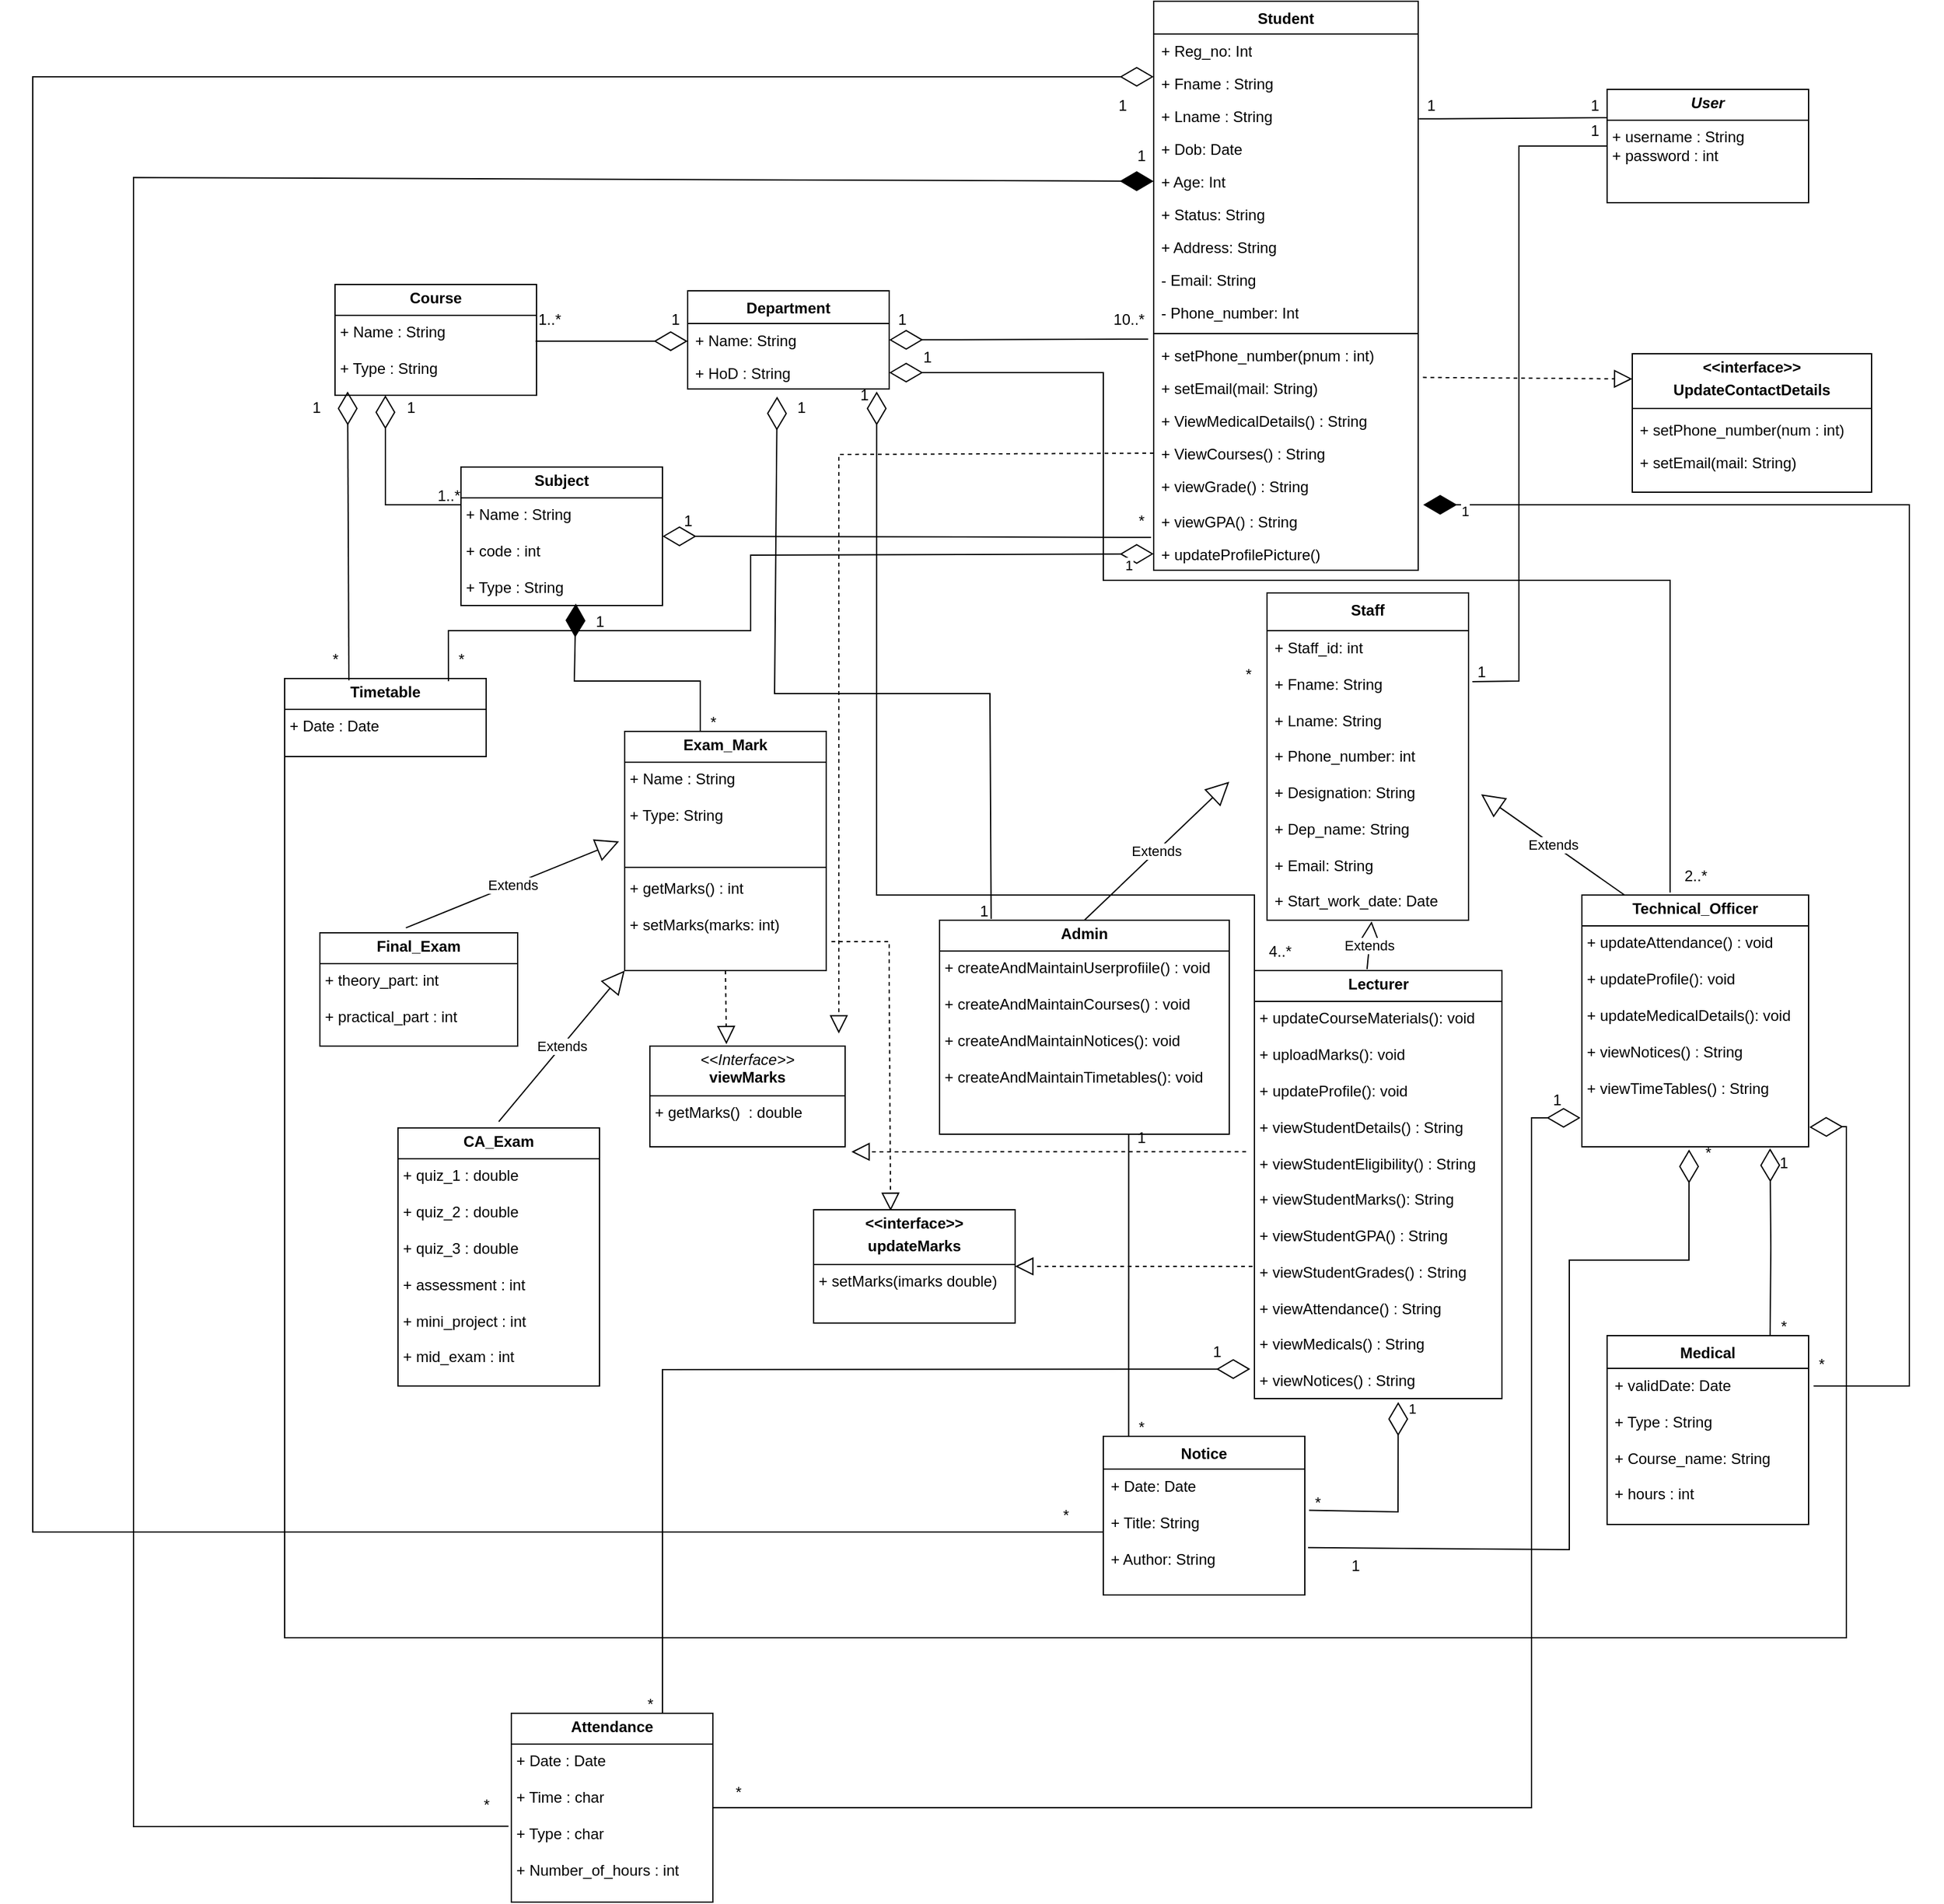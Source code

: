 <?xml version="1.0" encoding="UTF-8"?>
<mxfile version="24.2.1" type="device">
  <diagram id="C5RBs43oDa-KdzZeNtuy" name="Page-1">
    <mxGraphModel dx="1909" dy="978" grid="1" gridSize="10" guides="1" tooltips="1" connect="1" arrows="1" fold="1" page="1" pageScale="1" pageWidth="827" pageHeight="1169" math="0" shadow="0">
      <root>
        <mxCell id="WIyWlLk6GJQsqaUBKTNV-0" />
        <mxCell id="WIyWlLk6GJQsqaUBKTNV-1" parent="WIyWlLk6GJQsqaUBKTNV-0" />
        <mxCell id="DTKlAhYN291MME_FQSzZ-0" value="Student" style="swimlane;fontStyle=1;align=center;verticalAlign=top;childLayout=stackLayout;horizontal=1;startSize=26;horizontalStack=0;resizeParent=1;resizeParentMax=0;resizeLast=0;collapsible=1;marginBottom=0;whiteSpace=wrap;html=1;" vertex="1" parent="WIyWlLk6GJQsqaUBKTNV-1">
          <mxGeometry x="970" y="270" width="210" height="452" as="geometry" />
        </mxCell>
        <mxCell id="DTKlAhYN291MME_FQSzZ-1" value="+ Reg_no: Int" style="text;strokeColor=none;fillColor=none;align=left;verticalAlign=top;spacingLeft=4;spacingRight=4;overflow=hidden;rotatable=0;points=[[0,0.5],[1,0.5]];portConstraint=eastwest;whiteSpace=wrap;html=1;" vertex="1" parent="DTKlAhYN291MME_FQSzZ-0">
          <mxGeometry y="26" width="210" height="26" as="geometry" />
        </mxCell>
        <mxCell id="DTKlAhYN291MME_FQSzZ-2" value="+ Fname : String" style="text;strokeColor=none;fillColor=none;align=left;verticalAlign=top;spacingLeft=4;spacingRight=4;overflow=hidden;rotatable=0;points=[[0,0.5],[1,0.5]];portConstraint=eastwest;whiteSpace=wrap;html=1;" vertex="1" parent="DTKlAhYN291MME_FQSzZ-0">
          <mxGeometry y="52" width="210" height="26" as="geometry" />
        </mxCell>
        <mxCell id="DTKlAhYN291MME_FQSzZ-3" value="+ Lname : String" style="text;strokeColor=none;fillColor=none;align=left;verticalAlign=top;spacingLeft=4;spacingRight=4;overflow=hidden;rotatable=0;points=[[0,0.5],[1,0.5]];portConstraint=eastwest;whiteSpace=wrap;html=1;" vertex="1" parent="DTKlAhYN291MME_FQSzZ-0">
          <mxGeometry y="78" width="210" height="26" as="geometry" />
        </mxCell>
        <mxCell id="DTKlAhYN291MME_FQSzZ-4" value="+ Dob: Date" style="text;strokeColor=none;fillColor=none;align=left;verticalAlign=top;spacingLeft=4;spacingRight=4;overflow=hidden;rotatable=0;points=[[0,0.5],[1,0.5]];portConstraint=eastwest;whiteSpace=wrap;html=1;" vertex="1" parent="DTKlAhYN291MME_FQSzZ-0">
          <mxGeometry y="104" width="210" height="26" as="geometry" />
        </mxCell>
        <mxCell id="DTKlAhYN291MME_FQSzZ-5" value="+ Age: Int" style="text;strokeColor=none;fillColor=none;align=left;verticalAlign=top;spacingLeft=4;spacingRight=4;overflow=hidden;rotatable=0;points=[[0,0.5],[1,0.5]];portConstraint=eastwest;whiteSpace=wrap;html=1;" vertex="1" parent="DTKlAhYN291MME_FQSzZ-0">
          <mxGeometry y="130" width="210" height="26" as="geometry" />
        </mxCell>
        <mxCell id="DTKlAhYN291MME_FQSzZ-6" value="+ Status: String" style="text;strokeColor=none;fillColor=none;align=left;verticalAlign=top;spacingLeft=4;spacingRight=4;overflow=hidden;rotatable=0;points=[[0,0.5],[1,0.5]];portConstraint=eastwest;whiteSpace=wrap;html=1;" vertex="1" parent="DTKlAhYN291MME_FQSzZ-0">
          <mxGeometry y="156" width="210" height="26" as="geometry" />
        </mxCell>
        <mxCell id="DTKlAhYN291MME_FQSzZ-7" value="+ Address: String" style="text;strokeColor=none;fillColor=none;align=left;verticalAlign=top;spacingLeft=4;spacingRight=4;overflow=hidden;rotatable=0;points=[[0,0.5],[1,0.5]];portConstraint=eastwest;whiteSpace=wrap;html=1;" vertex="1" parent="DTKlAhYN291MME_FQSzZ-0">
          <mxGeometry y="182" width="210" height="26" as="geometry" />
        </mxCell>
        <mxCell id="DTKlAhYN291MME_FQSzZ-8" value="- Email: String" style="text;strokeColor=none;fillColor=none;align=left;verticalAlign=top;spacingLeft=4;spacingRight=4;overflow=hidden;rotatable=0;points=[[0,0.5],[1,0.5]];portConstraint=eastwest;whiteSpace=wrap;html=1;" vertex="1" parent="DTKlAhYN291MME_FQSzZ-0">
          <mxGeometry y="208" width="210" height="26" as="geometry" />
        </mxCell>
        <mxCell id="DTKlAhYN291MME_FQSzZ-9" value="- Phone_number: Int" style="text;strokeColor=none;fillColor=none;align=left;verticalAlign=top;spacingLeft=4;spacingRight=4;overflow=hidden;rotatable=0;points=[[0,0.5],[1,0.5]];portConstraint=eastwest;whiteSpace=wrap;html=1;" vertex="1" parent="DTKlAhYN291MME_FQSzZ-0">
          <mxGeometry y="234" width="210" height="26" as="geometry" />
        </mxCell>
        <mxCell id="DTKlAhYN291MME_FQSzZ-10" value="" style="line;strokeWidth=1;fillColor=none;align=left;verticalAlign=middle;spacingTop=-1;spacingLeft=3;spacingRight=3;rotatable=0;labelPosition=right;points=[];portConstraint=eastwest;strokeColor=inherit;" vertex="1" parent="DTKlAhYN291MME_FQSzZ-0">
          <mxGeometry y="260" width="210" height="8" as="geometry" />
        </mxCell>
        <mxCell id="DTKlAhYN291MME_FQSzZ-11" value="+ setPhone_number(pnum : int)" style="text;strokeColor=none;fillColor=none;align=left;verticalAlign=top;spacingLeft=4;spacingRight=4;overflow=hidden;rotatable=0;points=[[0,0.5],[1,0.5]];portConstraint=eastwest;whiteSpace=wrap;html=1;" vertex="1" parent="DTKlAhYN291MME_FQSzZ-0">
          <mxGeometry y="268" width="210" height="26" as="geometry" />
        </mxCell>
        <mxCell id="DTKlAhYN291MME_FQSzZ-12" value="+ setEmail(mail: String)" style="text;strokeColor=none;fillColor=none;align=left;verticalAlign=top;spacingLeft=4;spacingRight=4;overflow=hidden;rotatable=0;points=[[0,0.5],[1,0.5]];portConstraint=eastwest;whiteSpace=wrap;html=1;" vertex="1" parent="DTKlAhYN291MME_FQSzZ-0">
          <mxGeometry y="294" width="210" height="26" as="geometry" />
        </mxCell>
        <mxCell id="DTKlAhYN291MME_FQSzZ-13" value="+ ViewMedicalDetails() : String" style="text;strokeColor=none;fillColor=none;align=left;verticalAlign=top;spacingLeft=4;spacingRight=4;overflow=hidden;rotatable=0;points=[[0,0.5],[1,0.5]];portConstraint=eastwest;whiteSpace=wrap;html=1;" vertex="1" parent="DTKlAhYN291MME_FQSzZ-0">
          <mxGeometry y="320" width="210" height="26" as="geometry" />
        </mxCell>
        <mxCell id="DTKlAhYN291MME_FQSzZ-14" value="+ ViewCourses() : String" style="text;strokeColor=none;fillColor=none;align=left;verticalAlign=top;spacingLeft=4;spacingRight=4;overflow=hidden;rotatable=0;points=[[0,0.5],[1,0.5]];portConstraint=eastwest;whiteSpace=wrap;html=1;" vertex="1" parent="DTKlAhYN291MME_FQSzZ-0">
          <mxGeometry y="346" width="210" height="26" as="geometry" />
        </mxCell>
        <mxCell id="DTKlAhYN291MME_FQSzZ-15" value="+ viewGrade() : String" style="text;strokeColor=none;fillColor=none;align=left;verticalAlign=top;spacingLeft=4;spacingRight=4;overflow=hidden;rotatable=0;points=[[0,0.5],[1,0.5]];portConstraint=eastwest;whiteSpace=wrap;html=1;" vertex="1" parent="DTKlAhYN291MME_FQSzZ-0">
          <mxGeometry y="372" width="210" height="28" as="geometry" />
        </mxCell>
        <mxCell id="DTKlAhYN291MME_FQSzZ-16" value="+ viewGPA() : String" style="text;strokeColor=none;fillColor=none;align=left;verticalAlign=top;spacingLeft=4;spacingRight=4;overflow=hidden;rotatable=0;points=[[0,0.5],[1,0.5]];portConstraint=eastwest;whiteSpace=wrap;html=1;" vertex="1" parent="DTKlAhYN291MME_FQSzZ-0">
          <mxGeometry y="400" width="210" height="26" as="geometry" />
        </mxCell>
        <mxCell id="DTKlAhYN291MME_FQSzZ-17" value="+ updateProfilePicture()&amp;nbsp;" style="text;strokeColor=none;fillColor=none;align=left;verticalAlign=top;spacingLeft=4;spacingRight=4;overflow=hidden;rotatable=0;points=[[0,0.5],[1,0.5]];portConstraint=eastwest;whiteSpace=wrap;html=1;" vertex="1" parent="DTKlAhYN291MME_FQSzZ-0">
          <mxGeometry y="426" width="210" height="26" as="geometry" />
        </mxCell>
        <mxCell id="DTKlAhYN291MME_FQSzZ-18" value="" style="endArrow=block;dashed=1;endFill=0;endSize=12;html=1;rounded=0;exitX=1.018;exitY=0.185;exitDx=0;exitDy=0;exitPerimeter=0;" edge="1" parent="WIyWlLk6GJQsqaUBKTNV-1" source="DTKlAhYN291MME_FQSzZ-12">
          <mxGeometry width="160" relative="1" as="geometry">
            <mxPoint x="1380" y="570" as="sourcePoint" />
            <mxPoint x="1350" y="570" as="targetPoint" />
          </mxGeometry>
        </mxCell>
        <mxCell id="DTKlAhYN291MME_FQSzZ-19" value="&lt;p style=&quot;margin:0px;margin-top:4px;text-align:center;&quot;&gt;&lt;b&gt;&amp;lt;&amp;lt;interface&amp;gt;&amp;gt;&lt;/b&gt;&lt;/p&gt;&lt;p style=&quot;margin:0px;margin-top:4px;text-align:center;&quot;&gt;&lt;b&gt;UpdateContactDetails&lt;/b&gt;&lt;/p&gt;&lt;hr size=&quot;1&quot; style=&quot;border-style:solid;&quot;&gt;&lt;div style=&quot;height:2px;&quot;&gt;&lt;br&gt;&lt;/div&gt;" style="verticalAlign=top;align=left;overflow=fill;html=1;whiteSpace=wrap;" vertex="1" parent="WIyWlLk6GJQsqaUBKTNV-1">
          <mxGeometry x="1350" y="550" width="190" height="110" as="geometry" />
        </mxCell>
        <mxCell id="DTKlAhYN291MME_FQSzZ-20" value="+ setPhone_number(num : int)" style="text;strokeColor=none;fillColor=none;align=left;verticalAlign=top;spacingLeft=4;spacingRight=4;overflow=hidden;rotatable=0;points=[[0,0.5],[1,0.5]];portConstraint=eastwest;whiteSpace=wrap;html=1;" vertex="1" parent="WIyWlLk6GJQsqaUBKTNV-1">
          <mxGeometry x="1350" y="597" width="180" height="26" as="geometry" />
        </mxCell>
        <mxCell id="DTKlAhYN291MME_FQSzZ-21" value="+ setEmail(mail: String)" style="text;strokeColor=none;fillColor=none;align=left;verticalAlign=top;spacingLeft=4;spacingRight=4;overflow=hidden;rotatable=0;points=[[0,0.5],[1,0.5]];portConstraint=eastwest;whiteSpace=wrap;html=1;" vertex="1" parent="WIyWlLk6GJQsqaUBKTNV-1">
          <mxGeometry x="1350" y="623" width="180" height="26" as="geometry" />
        </mxCell>
        <mxCell id="DTKlAhYN291MME_FQSzZ-22" value="Staff" style="swimlane;fontStyle=1;align=center;verticalAlign=top;childLayout=stackLayout;horizontal=1;startSize=30;horizontalStack=0;resizeParent=1;resizeParentMax=0;resizeLast=0;collapsible=1;marginBottom=0;whiteSpace=wrap;html=1;" vertex="1" parent="WIyWlLk6GJQsqaUBKTNV-1">
          <mxGeometry x="1060" y="740" width="160" height="260" as="geometry" />
        </mxCell>
        <mxCell id="DTKlAhYN291MME_FQSzZ-23" value="+ Staff_id: int&lt;div&gt;&lt;br&gt;&lt;div&gt;+ Fname: String&lt;/div&gt;&lt;/div&gt;&lt;div&gt;&lt;br&gt;&lt;/div&gt;&lt;div&gt;+ Lname: String&lt;/div&gt;&lt;div&gt;&lt;br&gt;&lt;/div&gt;&lt;div&gt;+ Phone_number: int&lt;/div&gt;&lt;div&gt;&lt;br&gt;&lt;/div&gt;&lt;div&gt;+ Designation: String&lt;/div&gt;&lt;div&gt;&lt;br&gt;&lt;/div&gt;&lt;div&gt;+ Dep_name: String&lt;/div&gt;&lt;div&gt;&lt;br&gt;&lt;/div&gt;&lt;div&gt;+ Email: String&lt;/div&gt;&lt;div&gt;&lt;br&gt;&lt;/div&gt;&lt;div&gt;+ Start_work_date: Date&lt;/div&gt;" style="text;strokeColor=none;fillColor=none;align=left;verticalAlign=top;spacingLeft=4;spacingRight=4;overflow=hidden;rotatable=0;points=[[0,0.5],[1,0.5]];portConstraint=eastwest;whiteSpace=wrap;html=1;" vertex="1" parent="DTKlAhYN291MME_FQSzZ-22">
          <mxGeometry y="30" width="160" height="230" as="geometry" />
        </mxCell>
        <mxCell id="DTKlAhYN291MME_FQSzZ-24" value="&lt;p style=&quot;margin:0px;margin-top:4px;text-align:center;&quot;&gt;&lt;b&gt;Lecturer&lt;/b&gt;&lt;/p&gt;&lt;hr size=&quot;1&quot; style=&quot;border-style:solid;&quot;&gt;&lt;p style=&quot;margin:0px;margin-left:4px;&quot;&gt;&lt;span style=&quot;background-color: initial;&quot;&gt;+ updateCourseMaterials(): void&lt;/span&gt;&lt;br&gt;&lt;/p&gt;&lt;p style=&quot;margin:0px;margin-left:4px;&quot;&gt;&lt;br&gt;&lt;/p&gt;&lt;p style=&quot;margin:0px;margin-left:4px;&quot;&gt;+ uploadMarks(): void&lt;/p&gt;&lt;p style=&quot;margin:0px;margin-left:4px;&quot;&gt;&lt;br&gt;&lt;/p&gt;&lt;p style=&quot;margin:0px;margin-left:4px;&quot;&gt;+ updateProfile(): void&lt;/p&gt;&lt;p style=&quot;margin:0px;margin-left:4px;&quot;&gt;&lt;br&gt;&lt;/p&gt;&lt;p style=&quot;margin:0px;margin-left:4px;&quot;&gt;+ viewStudentDetails() : String&lt;/p&gt;&lt;p style=&quot;margin:0px;margin-left:4px;&quot;&gt;&lt;br&gt;&lt;/p&gt;&lt;p style=&quot;margin:0px;margin-left:4px;&quot;&gt;+ viewStudentEligibility() : String&lt;/p&gt;&lt;p style=&quot;margin:0px;margin-left:4px;&quot;&gt;&lt;br&gt;&lt;/p&gt;&lt;p style=&quot;margin:0px;margin-left:4px;&quot;&gt;+ viewStudentMarks(): String&lt;/p&gt;&lt;p style=&quot;margin:0px;margin-left:4px;&quot;&gt;&lt;br&gt;&lt;/p&gt;&lt;p style=&quot;margin:0px;margin-left:4px;&quot;&gt;+ viewStudentGPA() : String&lt;/p&gt;&lt;p style=&quot;margin:0px;margin-left:4px;&quot;&gt;&lt;br&gt;&lt;/p&gt;&lt;p style=&quot;margin:0px;margin-left:4px;&quot;&gt;+ viewStudentGrades() : String&lt;/p&gt;&lt;p style=&quot;margin:0px;margin-left:4px;&quot;&gt;&lt;br&gt;&lt;/p&gt;&lt;p style=&quot;margin:0px;margin-left:4px;&quot;&gt;+ viewAttendance() : String&lt;/p&gt;&lt;p style=&quot;margin:0px;margin-left:4px;&quot;&gt;&lt;br&gt;&lt;/p&gt;&lt;p style=&quot;margin:0px;margin-left:4px;&quot;&gt;+ viewMedicals() : String&lt;/p&gt;&lt;p style=&quot;margin:0px;margin-left:4px;&quot;&gt;&lt;br&gt;&lt;/p&gt;&lt;p style=&quot;margin:0px;margin-left:4px;&quot;&gt;+ viewNotices() : String&lt;/p&gt;" style="verticalAlign=top;align=left;overflow=fill;html=1;whiteSpace=wrap;" vertex="1" parent="WIyWlLk6GJQsqaUBKTNV-1">
          <mxGeometry x="1050" y="1040" width="196.5" height="340" as="geometry" />
        </mxCell>
        <mxCell id="DTKlAhYN291MME_FQSzZ-25" value="&lt;p style=&quot;margin:0px;margin-top:4px;text-align:center;&quot;&gt;&lt;b&gt;Technical_Officer&lt;/b&gt;&lt;/p&gt;&lt;hr size=&quot;1&quot; style=&quot;border-style:solid;&quot;&gt;&lt;p style=&quot;margin:0px;margin-left:4px;&quot;&gt;&lt;span style=&quot;background-color: initial;&quot;&gt;+ updateAttendance() : void&lt;/span&gt;&lt;/p&gt;&lt;p style=&quot;margin:0px;margin-left:4px;&quot;&gt;&lt;br&gt;&lt;/p&gt;&lt;p style=&quot;margin:0px;margin-left:4px;&quot;&gt;+ updateProfile(): void&lt;/p&gt;&lt;p style=&quot;margin:0px;margin-left:4px;&quot;&gt;&lt;br&gt;&lt;/p&gt;&lt;p style=&quot;margin:0px;margin-left:4px;&quot;&gt;+ updateMedicalDetails(): void&lt;/p&gt;&lt;p style=&quot;margin:0px;margin-left:4px;&quot;&gt;&lt;br&gt;&lt;/p&gt;&lt;p style=&quot;margin:0px;margin-left:4px;&quot;&gt;+ viewNotices() : String&lt;/p&gt;&lt;p style=&quot;margin:0px;margin-left:4px;&quot;&gt;&lt;br&gt;&lt;/p&gt;&lt;p style=&quot;margin:0px;margin-left:4px;&quot;&gt;+ viewTimeTables() : String&lt;/p&gt;" style="verticalAlign=top;align=left;overflow=fill;html=1;whiteSpace=wrap;" vertex="1" parent="WIyWlLk6GJQsqaUBKTNV-1">
          <mxGeometry x="1310" y="980" width="180" height="200" as="geometry" />
        </mxCell>
        <mxCell id="DTKlAhYN291MME_FQSzZ-26" value="Extends" style="endArrow=block;endSize=16;endFill=0;html=1;rounded=0;exitX=0.188;exitY=0;exitDx=0;exitDy=0;exitPerimeter=0;" edge="1" parent="WIyWlLk6GJQsqaUBKTNV-1" source="DTKlAhYN291MME_FQSzZ-25">
          <mxGeometry width="160" relative="1" as="geometry">
            <mxPoint x="1290" y="930" as="sourcePoint" />
            <mxPoint x="1230" y="900" as="targetPoint" />
          </mxGeometry>
        </mxCell>
        <mxCell id="DTKlAhYN291MME_FQSzZ-27" value="&lt;p style=&quot;margin:0px;margin-top:4px;text-align:center;&quot;&gt;&lt;b&gt;Admin&lt;/b&gt;&lt;/p&gt;&lt;hr size=&quot;1&quot; style=&quot;border-style:solid;&quot;&gt;&lt;p style=&quot;margin:0px;margin-left:4px;&quot;&gt;&lt;span style=&quot;background-color: initial;&quot;&gt;+ createAndMaintainUserprofiile() : void&lt;/span&gt;&lt;/p&gt;&lt;p style=&quot;margin:0px;margin-left:4px;&quot;&gt;&lt;br&gt;&lt;/p&gt;&lt;p style=&quot;margin:0px;margin-left:4px;&quot;&gt;+ createAndMaintainCourses() : void&lt;/p&gt;&lt;p style=&quot;margin:0px;margin-left:4px;&quot;&gt;&lt;br&gt;&lt;/p&gt;&lt;p style=&quot;margin:0px;margin-left:4px;&quot;&gt;+ createAndMaintainNotices(): void&lt;/p&gt;&lt;p style=&quot;margin:0px;margin-left:4px;&quot;&gt;&lt;br&gt;&lt;/p&gt;&lt;p style=&quot;margin:0px;margin-left:4px;&quot;&gt;+ createAndMaintainTimetables(): void&lt;/p&gt;" style="verticalAlign=top;align=left;overflow=fill;html=1;whiteSpace=wrap;" vertex="1" parent="WIyWlLk6GJQsqaUBKTNV-1">
          <mxGeometry x="800" y="1000" width="230" height="170" as="geometry" />
        </mxCell>
        <mxCell id="DTKlAhYN291MME_FQSzZ-28" value="Extends" style="endArrow=block;endSize=16;endFill=0;html=1;rounded=0;exitX=0.5;exitY=0;exitDx=0;exitDy=0;" edge="1" parent="WIyWlLk6GJQsqaUBKTNV-1" source="DTKlAhYN291MME_FQSzZ-27">
          <mxGeometry width="160" relative="1" as="geometry">
            <mxPoint x="1220" y="920" as="sourcePoint" />
            <mxPoint x="1030" y="890" as="targetPoint" />
          </mxGeometry>
        </mxCell>
        <mxCell id="DTKlAhYN291MME_FQSzZ-29" value="Department" style="swimlane;fontStyle=1;align=center;verticalAlign=top;childLayout=stackLayout;horizontal=1;startSize=26;horizontalStack=0;resizeParent=1;resizeParentMax=0;resizeLast=0;collapsible=1;marginBottom=0;whiteSpace=wrap;html=1;" vertex="1" parent="WIyWlLk6GJQsqaUBKTNV-1">
          <mxGeometry x="600" y="500" width="160" height="78" as="geometry" />
        </mxCell>
        <mxCell id="DTKlAhYN291MME_FQSzZ-30" value="+ Name: String" style="text;strokeColor=none;fillColor=none;align=left;verticalAlign=top;spacingLeft=4;spacingRight=4;overflow=hidden;rotatable=0;points=[[0,0.5],[1,0.5]];portConstraint=eastwest;whiteSpace=wrap;html=1;" vertex="1" parent="DTKlAhYN291MME_FQSzZ-29">
          <mxGeometry y="26" width="160" height="26" as="geometry" />
        </mxCell>
        <mxCell id="DTKlAhYN291MME_FQSzZ-31" value="+ HoD : String" style="text;strokeColor=none;fillColor=none;align=left;verticalAlign=top;spacingLeft=4;spacingRight=4;overflow=hidden;rotatable=0;points=[[0,0.5],[1,0.5]];portConstraint=eastwest;whiteSpace=wrap;html=1;" vertex="1" parent="DTKlAhYN291MME_FQSzZ-29">
          <mxGeometry y="52" width="160" height="26" as="geometry" />
        </mxCell>
        <mxCell id="DTKlAhYN291MME_FQSzZ-32" value="" style="endArrow=diamondThin;endFill=0;endSize=24;html=1;rounded=0;exitX=0.178;exitY=-0.006;exitDx=0;exitDy=0;exitPerimeter=0;entryX=-0.133;entryY=0.2;entryDx=0;entryDy=0;entryPerimeter=0;" edge="1" parent="WIyWlLk6GJQsqaUBKTNV-1" source="DTKlAhYN291MME_FQSzZ-27" target="DTKlAhYN291MME_FQSzZ-37">
          <mxGeometry width="160" relative="1" as="geometry">
            <mxPoint x="860" y="820" as="sourcePoint" />
            <mxPoint x="670" y="590" as="targetPoint" />
            <Array as="points">
              <mxPoint x="840" y="820" />
              <mxPoint x="669" y="820" />
            </Array>
          </mxGeometry>
        </mxCell>
        <mxCell id="DTKlAhYN291MME_FQSzZ-33" value="&lt;p style=&quot;margin:0px;margin-top:4px;text-align:center;&quot;&gt;&lt;b&gt;Exam_Mark&lt;/b&gt;&lt;/p&gt;&lt;hr size=&quot;1&quot; style=&quot;border-style:solid;&quot;&gt;&lt;p style=&quot;margin:0px;margin-left:4px;&quot;&gt;+ Name : String&lt;/p&gt;&lt;p style=&quot;margin:0px;margin-left:4px;&quot;&gt;&lt;br&gt;&lt;/p&gt;&lt;p style=&quot;margin:0px;margin-left:4px;&quot;&gt;+ Type: String&lt;/p&gt;&lt;p style=&quot;margin:0px;margin-left:4px;&quot;&gt;&lt;br&gt;&lt;/p&gt;&lt;p style=&quot;margin:0px;margin-left:4px;&quot;&gt;&lt;br&gt;&lt;/p&gt;&lt;p style=&quot;margin:0px;margin-left:4px;&quot;&gt;&lt;br&gt;&lt;/p&gt;&lt;p style=&quot;margin:0px;margin-left:4px;&quot;&gt;+ getMarks() : int&lt;/p&gt;&lt;p style=&quot;margin:0px;margin-left:4px;&quot;&gt;&lt;br&gt;&lt;/p&gt;&lt;p style=&quot;margin:0px;margin-left:4px;&quot;&gt;+ setMarks(marks: int)&lt;/p&gt;" style="verticalAlign=top;align=left;overflow=fill;html=1;whiteSpace=wrap;" vertex="1" parent="WIyWlLk6GJQsqaUBKTNV-1">
          <mxGeometry x="550" y="850" width="160" height="190" as="geometry" />
        </mxCell>
        <mxCell id="DTKlAhYN291MME_FQSzZ-34" value="" style="text;strokeColor=none;fillColor=none;align=left;verticalAlign=middle;spacingTop=-1;spacingLeft=4;spacingRight=4;rotatable=0;labelPosition=right;points=[];portConstraint=eastwest;" vertex="1" parent="WIyWlLk6GJQsqaUBKTNV-1">
          <mxGeometry x="1020" y="940" width="20" height="14" as="geometry" />
        </mxCell>
        <mxCell id="DTKlAhYN291MME_FQSzZ-35" value="" style="line;strokeWidth=1;fillColor=none;align=left;verticalAlign=middle;spacingTop=-1;spacingLeft=3;spacingRight=3;rotatable=0;labelPosition=right;points=[];portConstraint=eastwest;strokeColor=inherit;" vertex="1" parent="WIyWlLk6GJQsqaUBKTNV-1">
          <mxGeometry x="550" y="954" width="160" height="8" as="geometry" />
        </mxCell>
        <mxCell id="DTKlAhYN291MME_FQSzZ-36" value="10..*" style="text;html=1;align=center;verticalAlign=middle;resizable=0;points=[];autosize=1;strokeColor=none;fillColor=none;" vertex="1" parent="WIyWlLk6GJQsqaUBKTNV-1">
          <mxGeometry x="925" y="508" width="50" height="30" as="geometry" />
        </mxCell>
        <mxCell id="DTKlAhYN291MME_FQSzZ-37" value="1" style="text;html=1;align=center;verticalAlign=middle;resizable=0;points=[];autosize=1;strokeColor=none;fillColor=none;" vertex="1" parent="WIyWlLk6GJQsqaUBKTNV-1">
          <mxGeometry x="675" y="578" width="30" height="30" as="geometry" />
        </mxCell>
        <mxCell id="DTKlAhYN291MME_FQSzZ-38" value="*" style="text;html=1;align=center;verticalAlign=middle;resizable=0;points=[];autosize=1;strokeColor=none;fillColor=none;" vertex="1" parent="WIyWlLk6GJQsqaUBKTNV-1">
          <mxGeometry x="1030" y="790" width="30" height="30" as="geometry" />
        </mxCell>
        <mxCell id="DTKlAhYN291MME_FQSzZ-39" value="" style="endArrow=block;dashed=1;endFill=0;endSize=12;html=1;rounded=0;exitX=1.026;exitY=0.879;exitDx=0;exitDy=0;exitPerimeter=0;entryX=0.382;entryY=0.01;entryDx=0;entryDy=0;entryPerimeter=0;" edge="1" parent="WIyWlLk6GJQsqaUBKTNV-1" source="DTKlAhYN291MME_FQSzZ-33" target="DTKlAhYN291MME_FQSzZ-40">
          <mxGeometry width="160" relative="1" as="geometry">
            <mxPoint x="880" y="1090" as="sourcePoint" />
            <mxPoint x="760" y="1220" as="targetPoint" />
            <Array as="points">
              <mxPoint x="760" y="1017" />
              <mxPoint x="760" y="1050" />
            </Array>
          </mxGeometry>
        </mxCell>
        <mxCell id="DTKlAhYN291MME_FQSzZ-40" value="&lt;p style=&quot;margin:0px;margin-top:4px;text-align:center;&quot;&gt;&lt;b&gt;&amp;lt;&amp;lt;interface&amp;gt;&amp;gt;&lt;/b&gt;&lt;/p&gt;&lt;p style=&quot;margin:0px;margin-top:4px;text-align:center;&quot;&gt;&lt;b&gt;updateMarks&lt;/b&gt;&lt;/p&gt;&lt;hr size=&quot;1&quot; style=&quot;border-style:solid;&quot;&gt;&lt;p style=&quot;margin:0px;margin-left:4px;&quot;&gt;&lt;span style=&quot;background-color: initial;&quot;&gt;+ setMarks(imarks double)&lt;/span&gt;&lt;/p&gt;" style="verticalAlign=top;align=left;overflow=fill;html=1;whiteSpace=wrap;" vertex="1" parent="WIyWlLk6GJQsqaUBKTNV-1">
          <mxGeometry x="700" y="1230" width="160" height="90" as="geometry" />
        </mxCell>
        <mxCell id="DTKlAhYN291MME_FQSzZ-41" value="Extends" style="endArrow=block;endSize=16;endFill=0;html=1;rounded=0;entryX=0.519;entryY=1.004;entryDx=0;entryDy=0;entryPerimeter=0;exitX=0.455;exitY=-0.003;exitDx=0;exitDy=0;exitPerimeter=0;" edge="1" parent="WIyWlLk6GJQsqaUBKTNV-1" source="DTKlAhYN291MME_FQSzZ-24" target="DTKlAhYN291MME_FQSzZ-23">
          <mxGeometry width="160" relative="1" as="geometry">
            <mxPoint x="1030" y="1140" as="sourcePoint" />
            <mxPoint x="1190" y="1140" as="targetPoint" />
          </mxGeometry>
        </mxCell>
        <mxCell id="DTKlAhYN291MME_FQSzZ-42" value="Medical" style="swimlane;fontStyle=1;align=center;verticalAlign=top;childLayout=stackLayout;horizontal=1;startSize=26;horizontalStack=0;resizeParent=1;resizeParentMax=0;resizeLast=0;collapsible=1;marginBottom=0;whiteSpace=wrap;html=1;" vertex="1" parent="WIyWlLk6GJQsqaUBKTNV-1">
          <mxGeometry x="1330" y="1330" width="160" height="150" as="geometry" />
        </mxCell>
        <mxCell id="DTKlAhYN291MME_FQSzZ-43" value="+ validDate: Date&lt;div&gt;&lt;br&gt;&lt;/div&gt;&lt;div&gt;+ Type : String&lt;/div&gt;&lt;div&gt;&lt;br&gt;&lt;/div&gt;&lt;div&gt;+ Course_name: String&lt;/div&gt;&lt;div&gt;&lt;br&gt;&lt;/div&gt;&lt;div&gt;+ hours : int&lt;/div&gt;" style="text;strokeColor=none;fillColor=none;align=left;verticalAlign=top;spacingLeft=4;spacingRight=4;overflow=hidden;rotatable=0;points=[[0,0.5],[1,0.5]];portConstraint=eastwest;whiteSpace=wrap;html=1;" vertex="1" parent="DTKlAhYN291MME_FQSzZ-42">
          <mxGeometry y="26" width="160" height="124" as="geometry" />
        </mxCell>
        <mxCell id="DTKlAhYN291MME_FQSzZ-44" value="" style="endArrow=diamondThin;endFill=1;endSize=24;html=1;rounded=0;entryX=1.019;entryY=0;entryDx=0;entryDy=0;entryPerimeter=0;exitX=1.025;exitY=0.113;exitDx=0;exitDy=0;exitPerimeter=0;" edge="1" parent="WIyWlLk6GJQsqaUBKTNV-1" source="DTKlAhYN291MME_FQSzZ-43" target="DTKlAhYN291MME_FQSzZ-16">
          <mxGeometry width="160" relative="1" as="geometry">
            <mxPoint x="1550" y="1370" as="sourcePoint" />
            <mxPoint x="1190" y="660" as="targetPoint" />
            <Array as="points">
              <mxPoint x="1570" y="1370" />
              <mxPoint x="1570" y="670" />
            </Array>
          </mxGeometry>
        </mxCell>
        <mxCell id="DTKlAhYN291MME_FQSzZ-45" value="1" style="edgeLabel;html=1;align=center;verticalAlign=middle;resizable=0;points=[];" vertex="1" connectable="0" parent="DTKlAhYN291MME_FQSzZ-44">
          <mxGeometry x="0.943" y="5" relative="1" as="geometry">
            <mxPoint as="offset" />
          </mxGeometry>
        </mxCell>
        <mxCell id="DTKlAhYN291MME_FQSzZ-46" value="*" style="text;html=1;align=center;verticalAlign=middle;resizable=0;points=[];autosize=1;strokeColor=none;fillColor=none;" vertex="1" parent="WIyWlLk6GJQsqaUBKTNV-1">
          <mxGeometry x="1485" y="1338" width="30" height="30" as="geometry" />
        </mxCell>
        <mxCell id="DTKlAhYN291MME_FQSzZ-47" value="Notice" style="swimlane;fontStyle=1;align=center;verticalAlign=top;childLayout=stackLayout;horizontal=1;startSize=26;horizontalStack=0;resizeParent=1;resizeParentMax=0;resizeLast=0;collapsible=1;marginBottom=0;whiteSpace=wrap;html=1;" vertex="1" parent="WIyWlLk6GJQsqaUBKTNV-1">
          <mxGeometry x="930" y="1410" width="160" height="126" as="geometry" />
        </mxCell>
        <mxCell id="DTKlAhYN291MME_FQSzZ-48" value="+ Date: Date&lt;div&gt;&lt;br&gt;&lt;/div&gt;&lt;div&gt;+ Title: String&lt;/div&gt;&lt;div&gt;&lt;br&gt;&lt;/div&gt;&lt;div&gt;+ Author: String&lt;/div&gt;" style="text;strokeColor=none;fillColor=none;align=left;verticalAlign=top;spacingLeft=4;spacingRight=4;overflow=hidden;rotatable=0;points=[[0,0.5],[1,0.5]];portConstraint=eastwest;whiteSpace=wrap;html=1;" vertex="1" parent="DTKlAhYN291MME_FQSzZ-47">
          <mxGeometry y="26" width="160" height="100" as="geometry" />
        </mxCell>
        <mxCell id="DTKlAhYN291MME_FQSzZ-49" value="" style="endArrow=none;html=1;rounded=0;entryX=0.653;entryY=1.002;entryDx=0;entryDy=0;entryPerimeter=0;exitX=0.126;exitY=0;exitDx=0;exitDy=0;exitPerimeter=0;" edge="1" parent="WIyWlLk6GJQsqaUBKTNV-1" source="DTKlAhYN291MME_FQSzZ-47" target="DTKlAhYN291MME_FQSzZ-27">
          <mxGeometry width="50" height="50" relative="1" as="geometry">
            <mxPoint x="950" y="1400" as="sourcePoint" />
            <mxPoint x="949" y="1180" as="targetPoint" />
          </mxGeometry>
        </mxCell>
        <mxCell id="DTKlAhYN291MME_FQSzZ-50" value="" style="endArrow=block;dashed=1;endFill=0;endSize=12;html=1;rounded=0;entryX=1;entryY=0.5;entryDx=0;entryDy=0;exitX=-0.008;exitY=0.691;exitDx=0;exitDy=0;exitPerimeter=0;" edge="1" parent="WIyWlLk6GJQsqaUBKTNV-1" source="DTKlAhYN291MME_FQSzZ-24" target="DTKlAhYN291MME_FQSzZ-40">
          <mxGeometry width="160" relative="1" as="geometry">
            <mxPoint x="1050" y="1280" as="sourcePoint" />
            <mxPoint x="920" y="1160" as="targetPoint" />
          </mxGeometry>
        </mxCell>
        <mxCell id="DTKlAhYN291MME_FQSzZ-51" value="&lt;p style=&quot;margin:0px;margin-top:4px;text-align:center;&quot;&gt;&lt;b&gt;Final_Exam&lt;/b&gt;&lt;/p&gt;&lt;hr size=&quot;1&quot; style=&quot;border-style:solid;&quot;&gt;&lt;p style=&quot;margin:0px;margin-left:4px;&quot;&gt;+ theory_part: int&lt;/p&gt;&lt;p style=&quot;margin:0px;margin-left:4px;&quot;&gt;&lt;br&gt;&lt;/p&gt;&lt;p style=&quot;margin:0px;margin-left:4px;&quot;&gt;+ practical_part : int&lt;/p&gt;&lt;p style=&quot;margin:0px;margin-left:4px;&quot;&gt;&lt;br&gt;&lt;/p&gt;&lt;p style=&quot;margin:0px;margin-left:4px;&quot;&gt;&lt;br&gt;&lt;/p&gt;&lt;hr size=&quot;1&quot; style=&quot;border-style:solid;&quot;&gt;&lt;p style=&quot;margin:0px;margin-left:4px;&quot;&gt;&lt;br&gt;&lt;/p&gt;" style="verticalAlign=top;align=left;overflow=fill;html=1;whiteSpace=wrap;" vertex="1" parent="WIyWlLk6GJQsqaUBKTNV-1">
          <mxGeometry x="308" y="1010" width="157" height="90" as="geometry" />
        </mxCell>
        <mxCell id="DTKlAhYN291MME_FQSzZ-52" value="&lt;p style=&quot;margin:0px;margin-top:4px;text-align:center;&quot;&gt;&lt;b&gt;CA_Exam&lt;/b&gt;&lt;/p&gt;&lt;hr size=&quot;1&quot; style=&quot;border-style:solid;&quot;&gt;&lt;p style=&quot;margin:0px;margin-left:4px;&quot;&gt;+ quiz_1 : double&lt;/p&gt;&lt;p style=&quot;margin:0px;margin-left:4px;&quot;&gt;&lt;br&gt;&lt;/p&gt;&lt;p style=&quot;margin:0px;margin-left:4px;&quot;&gt;+ quiz_2 : double&lt;/p&gt;&lt;p style=&quot;margin:0px;margin-left:4px;&quot;&gt;&lt;br&gt;&lt;/p&gt;&lt;p style=&quot;margin:0px;margin-left:4px;&quot;&gt;+ quiz_3 : double&lt;/p&gt;&lt;p style=&quot;margin:0px;margin-left:4px;&quot;&gt;&lt;br&gt;&lt;/p&gt;&lt;p style=&quot;margin:0px;margin-left:4px;&quot;&gt;+ assessment : int&lt;/p&gt;&lt;p style=&quot;margin:0px;margin-left:4px;&quot;&gt;&lt;br&gt;&lt;/p&gt;&lt;p style=&quot;margin:0px;margin-left:4px;&quot;&gt;+ mini_project : int&lt;/p&gt;&lt;p style=&quot;margin:0px;margin-left:4px;&quot;&gt;&lt;br&gt;&lt;/p&gt;&lt;p style=&quot;margin:0px;margin-left:4px;&quot;&gt;+ mid_exam : int&lt;/p&gt;&lt;p style=&quot;margin:0px;margin-left:4px;&quot;&gt;&lt;br&gt;&lt;/p&gt;&lt;p style=&quot;margin:0px;margin-left:4px;&quot;&gt;&lt;br&gt;&lt;/p&gt;" style="verticalAlign=top;align=left;overflow=fill;html=1;whiteSpace=wrap;" vertex="1" parent="WIyWlLk6GJQsqaUBKTNV-1">
          <mxGeometry x="370" y="1165" width="160" height="205" as="geometry" />
        </mxCell>
        <mxCell id="DTKlAhYN291MME_FQSzZ-53" value="Extends" style="endArrow=block;endSize=16;endFill=0;html=1;rounded=0;exitX=0.435;exitY=-0.044;exitDx=0;exitDy=0;exitPerimeter=0;entryX=-0.028;entryY=0.46;entryDx=0;entryDy=0;entryPerimeter=0;" edge="1" parent="WIyWlLk6GJQsqaUBKTNV-1" source="DTKlAhYN291MME_FQSzZ-51" target="DTKlAhYN291MME_FQSzZ-33">
          <mxGeometry width="160" relative="1" as="geometry">
            <mxPoint x="730" y="1120" as="sourcePoint" />
            <mxPoint x="890" y="1120" as="targetPoint" />
          </mxGeometry>
        </mxCell>
        <mxCell id="DTKlAhYN291MME_FQSzZ-54" value="Extends" style="endArrow=block;endSize=16;endFill=0;html=1;rounded=0;entryX=0;entryY=1;entryDx=0;entryDy=0;" edge="1" parent="WIyWlLk6GJQsqaUBKTNV-1" target="DTKlAhYN291MME_FQSzZ-33">
          <mxGeometry width="160" relative="1" as="geometry">
            <mxPoint x="450" y="1160" as="sourcePoint" />
            <mxPoint x="890" y="1120" as="targetPoint" />
          </mxGeometry>
        </mxCell>
        <mxCell id="DTKlAhYN291MME_FQSzZ-55" value="&lt;p style=&quot;margin:0px;margin-top:4px;text-align:center;&quot;&gt;&lt;b&gt;Subject&lt;/b&gt;&lt;/p&gt;&lt;hr size=&quot;1&quot; style=&quot;border-style:solid;&quot;&gt;&lt;p style=&quot;margin:0px;margin-left:4px;&quot;&gt;+ Name : String&lt;/p&gt;&lt;p style=&quot;margin:0px;margin-left:4px;&quot;&gt;&lt;br&gt;&lt;/p&gt;&lt;p style=&quot;margin:0px;margin-left:4px;&quot;&gt;+ code : int&lt;/p&gt;&lt;p style=&quot;margin:0px;margin-left:4px;&quot;&gt;&lt;br&gt;&lt;/p&gt;&lt;p style=&quot;margin:0px;margin-left:4px;&quot;&gt;+ Type : String&lt;/p&gt;&lt;p style=&quot;margin:0px;margin-left:4px;&quot;&gt;&lt;br&gt;&lt;/p&gt;&lt;p style=&quot;margin:0px;margin-left:4px;&quot;&gt;+&lt;/p&gt;" style="verticalAlign=top;align=left;overflow=fill;html=1;whiteSpace=wrap;" vertex="1" parent="WIyWlLk6GJQsqaUBKTNV-1">
          <mxGeometry x="420" y="640" width="160" height="110" as="geometry" />
        </mxCell>
        <mxCell id="DTKlAhYN291MME_FQSzZ-56" value="" style="endArrow=diamondThin;endFill=0;endSize=24;html=1;rounded=0;entryX=1;entryY=0.5;entryDx=0;entryDy=0;exitX=-0.01;exitY=-0.005;exitDx=0;exitDy=0;exitPerimeter=0;" edge="1" parent="WIyWlLk6GJQsqaUBKTNV-1" source="DTKlAhYN291MME_FQSzZ-17" target="DTKlAhYN291MME_FQSzZ-55">
          <mxGeometry width="160" relative="1" as="geometry">
            <mxPoint x="890" y="870" as="sourcePoint" />
            <mxPoint x="1050" y="870" as="targetPoint" />
          </mxGeometry>
        </mxCell>
        <mxCell id="DTKlAhYN291MME_FQSzZ-57" value="&lt;p style=&quot;margin:0px;margin-top:4px;text-align:center;&quot;&gt;&lt;b&gt;Course&lt;/b&gt;&lt;/p&gt;&lt;hr size=&quot;1&quot; style=&quot;border-style:solid;&quot;&gt;&lt;p style=&quot;margin:0px;margin-left:4px;&quot;&gt;+ Name : String&lt;/p&gt;&lt;p style=&quot;margin:0px;margin-left:4px;&quot;&gt;&lt;br&gt;&lt;/p&gt;&lt;p style=&quot;margin:0px;margin-left:4px;&quot;&gt;+ Type : String&lt;/p&gt;" style="verticalAlign=top;align=left;overflow=fill;html=1;whiteSpace=wrap;" vertex="1" parent="WIyWlLk6GJQsqaUBKTNV-1">
          <mxGeometry x="320" y="495" width="160" height="88" as="geometry" />
        </mxCell>
        <mxCell id="DTKlAhYN291MME_FQSzZ-58" value="" style="endArrow=diamondThin;endFill=0;endSize=24;html=1;rounded=0;entryX=0.25;entryY=1;entryDx=0;entryDy=0;" edge="1" parent="WIyWlLk6GJQsqaUBKTNV-1" target="DTKlAhYN291MME_FQSzZ-57">
          <mxGeometry width="160" relative="1" as="geometry">
            <mxPoint x="420" y="670" as="sourcePoint" />
            <mxPoint x="380" y="590" as="targetPoint" />
            <Array as="points">
              <mxPoint x="360" y="670" />
            </Array>
          </mxGeometry>
        </mxCell>
        <mxCell id="DTKlAhYN291MME_FQSzZ-59" value="" style="endArrow=diamondThin;endFill=1;endSize=24;html=1;rounded=0;entryX=0.57;entryY=0.986;entryDx=0;entryDy=0;entryPerimeter=0;" edge="1" parent="WIyWlLk6GJQsqaUBKTNV-1" target="DTKlAhYN291MME_FQSzZ-55">
          <mxGeometry width="160" relative="1" as="geometry">
            <mxPoint x="610" y="850" as="sourcePoint" />
            <mxPoint x="510" y="760" as="targetPoint" />
            <Array as="points">
              <mxPoint x="610" y="810" />
              <mxPoint x="510" y="810" />
            </Array>
          </mxGeometry>
        </mxCell>
        <mxCell id="DTKlAhYN291MME_FQSzZ-60" value="&lt;p style=&quot;margin:0px;margin-top:4px;text-align:center;&quot;&gt;&lt;b&gt;Timetable&lt;/b&gt;&lt;/p&gt;&lt;hr size=&quot;1&quot; style=&quot;border-style:solid;&quot;&gt;&lt;p style=&quot;margin:0px;margin-left:4px;&quot;&gt;+ Date : Date&lt;/p&gt;&lt;p style=&quot;margin:0px;margin-left:4px;&quot;&gt;&lt;br&gt;&lt;/p&gt;" style="verticalAlign=top;align=left;overflow=fill;html=1;whiteSpace=wrap;" vertex="1" parent="WIyWlLk6GJQsqaUBKTNV-1">
          <mxGeometry x="280" y="808" width="160" height="62" as="geometry" />
        </mxCell>
        <mxCell id="DTKlAhYN291MME_FQSzZ-61" value="" style="endArrow=diamondThin;endFill=0;endSize=24;html=1;rounded=0;exitX=0.867;exitY=1.048;exitDx=0;exitDy=0;exitPerimeter=0;" edge="1" parent="WIyWlLk6GJQsqaUBKTNV-1" source="DTKlAhYN291MME_FQSzZ-82">
          <mxGeometry width="160" relative="1" as="geometry">
            <mxPoint x="330" y="800" as="sourcePoint" />
            <mxPoint x="330" y="580" as="targetPoint" />
          </mxGeometry>
        </mxCell>
        <mxCell id="DTKlAhYN291MME_FQSzZ-62" value="&lt;p style=&quot;margin:0px;margin-top:4px;text-align:center;&quot;&gt;&lt;b&gt;&lt;i&gt;User&lt;/i&gt;&lt;/b&gt;&lt;/p&gt;&lt;hr size=&quot;1&quot; style=&quot;border-style:solid;&quot;&gt;&lt;p style=&quot;margin:0px;margin-left:4px;&quot;&gt;+ username : String&lt;/p&gt;&lt;p style=&quot;margin:0px;margin-left:4px;&quot;&gt;+ password : int&lt;/p&gt;&lt;p style=&quot;margin:0px;margin-left:4px;&quot;&gt;&lt;br&gt;&lt;/p&gt;" style="verticalAlign=top;align=left;overflow=fill;html=1;whiteSpace=wrap;" vertex="1" parent="WIyWlLk6GJQsqaUBKTNV-1">
          <mxGeometry x="1330" y="340" width="160" height="90" as="geometry" />
        </mxCell>
        <mxCell id="DTKlAhYN291MME_FQSzZ-63" value="" style="endArrow=none;html=1;rounded=0;entryX=0;entryY=0.25;entryDx=0;entryDy=0;exitX=1.003;exitY=0.593;exitDx=0;exitDy=0;exitPerimeter=0;" edge="1" parent="WIyWlLk6GJQsqaUBKTNV-1" source="DTKlAhYN291MME_FQSzZ-3" target="DTKlAhYN291MME_FQSzZ-62">
          <mxGeometry width="50" height="50" relative="1" as="geometry">
            <mxPoint x="1190" y="363" as="sourcePoint" />
            <mxPoint x="1330" y="390" as="targetPoint" />
          </mxGeometry>
        </mxCell>
        <mxCell id="DTKlAhYN291MME_FQSzZ-64" value="" style="endArrow=diamondThin;endFill=0;endSize=24;html=1;rounded=0;exitX=1.021;exitY=0.328;exitDx=0;exitDy=0;exitPerimeter=0;entryX=0.581;entryY=1.008;entryDx=0;entryDy=0;entryPerimeter=0;" edge="1" parent="WIyWlLk6GJQsqaUBKTNV-1" source="DTKlAhYN291MME_FQSzZ-48" target="DTKlAhYN291MME_FQSzZ-24">
          <mxGeometry width="160" relative="1" as="geometry">
            <mxPoint x="1255" y="1290" as="sourcePoint" />
            <mxPoint x="1145" y="1380" as="targetPoint" />
            <Array as="points">
              <mxPoint x="1164" y="1470" />
            </Array>
          </mxGeometry>
        </mxCell>
        <mxCell id="DTKlAhYN291MME_FQSzZ-65" value="1" style="edgeLabel;html=1;align=center;verticalAlign=middle;resizable=0;points=[];" vertex="1" connectable="0" parent="DTKlAhYN291MME_FQSzZ-64">
          <mxGeometry x="0.824" y="-11" relative="1" as="geometry">
            <mxPoint y="-9" as="offset" />
          </mxGeometry>
        </mxCell>
        <mxCell id="DTKlAhYN291MME_FQSzZ-66" value="" style="endArrow=diamondThin;endFill=0;endSize=24;html=1;rounded=0;entryX=0.003;entryY=0.406;entryDx=0;entryDy=0;entryPerimeter=0;exitX=1.016;exitY=0.624;exitDx=0;exitDy=0;exitPerimeter=0;" edge="1" parent="WIyWlLk6GJQsqaUBKTNV-1" source="DTKlAhYN291MME_FQSzZ-48" target="DTKlAhYN291MME_FQSzZ-99">
          <mxGeometry width="160" relative="1" as="geometry">
            <mxPoint x="1100" y="1520" as="sourcePoint" />
            <mxPoint x="1140.0" y="1435.3" as="targetPoint" />
            <Array as="points">
              <mxPoint x="1300" y="1500" />
              <mxPoint x="1300" y="1270" />
              <mxPoint x="1395" y="1270" />
            </Array>
          </mxGeometry>
        </mxCell>
        <mxCell id="DTKlAhYN291MME_FQSzZ-67" value="" style="endArrow=diamondThin;endFill=0;endSize=24;html=1;rounded=0;entryX=0.83;entryY=1.006;entryDx=0;entryDy=0;entryPerimeter=0;exitX=0.809;exitY=0;exitDx=0;exitDy=0;exitPerimeter=0;" edge="1" parent="WIyWlLk6GJQsqaUBKTNV-1" source="DTKlAhYN291MME_FQSzZ-42" target="DTKlAhYN291MME_FQSzZ-25">
          <mxGeometry width="160" relative="1" as="geometry">
            <mxPoint x="1460" y="1320" as="sourcePoint" />
            <mxPoint x="1450" y="1190" as="targetPoint" />
            <Array as="points">
              <mxPoint x="1460" y="1260" />
            </Array>
          </mxGeometry>
        </mxCell>
        <mxCell id="DTKlAhYN291MME_FQSzZ-68" value="" style="endArrow=diamondThin;endFill=0;endSize=24;html=1;rounded=0;exitX=0;exitY=1;exitDx=0;exitDy=0;entryX=1.003;entryY=0.922;entryDx=0;entryDy=0;entryPerimeter=0;" edge="1" parent="WIyWlLk6GJQsqaUBKTNV-1" source="DTKlAhYN291MME_FQSzZ-60" target="DTKlAhYN291MME_FQSzZ-25">
          <mxGeometry width="160" relative="1" as="geometry">
            <mxPoint x="910" y="1030" as="sourcePoint" />
            <mxPoint x="1520" y="1120" as="targetPoint" />
            <Array as="points">
              <mxPoint x="280" y="1570" />
              <mxPoint x="1520" y="1570" />
              <mxPoint x="1520" y="1164" />
            </Array>
          </mxGeometry>
        </mxCell>
        <mxCell id="DTKlAhYN291MME_FQSzZ-69" value="&lt;p style=&quot;margin:0px;margin-top:4px;text-align:center;&quot;&gt;&lt;b&gt;Attendance&lt;/b&gt;&lt;/p&gt;&lt;hr size=&quot;1&quot; style=&quot;border-style:solid;&quot;&gt;&lt;p style=&quot;margin:0px;margin-left:4px;&quot;&gt;+ Date : Date&lt;/p&gt;&lt;p style=&quot;margin:0px;margin-left:4px;&quot;&gt;&lt;br&gt;&lt;/p&gt;&lt;p style=&quot;margin:0px;margin-left:4px;&quot;&gt;+ Time : char&lt;/p&gt;&lt;p style=&quot;margin:0px;margin-left:4px;&quot;&gt;&lt;br&gt;&lt;/p&gt;&lt;p style=&quot;margin:0px;margin-left:4px;&quot;&gt;+ Type : char&lt;/p&gt;&lt;p style=&quot;margin:0px;margin-left:4px;&quot;&gt;&lt;br&gt;&lt;/p&gt;&lt;p style=&quot;margin:0px;margin-left:4px;&quot;&gt;+ Number_of_hours : int&lt;/p&gt;" style="verticalAlign=top;align=left;overflow=fill;html=1;whiteSpace=wrap;" vertex="1" parent="WIyWlLk6GJQsqaUBKTNV-1">
          <mxGeometry x="460" y="1630" width="160" height="150" as="geometry" />
        </mxCell>
        <mxCell id="DTKlAhYN291MME_FQSzZ-70" value="" style="endArrow=diamondThin;endFill=0;endSize=24;html=1;rounded=0;entryX=-0.006;entryY=0.885;entryDx=0;entryDy=0;entryPerimeter=0;exitX=1;exitY=0.5;exitDx=0;exitDy=0;" edge="1" parent="WIyWlLk6GJQsqaUBKTNV-1" source="DTKlAhYN291MME_FQSzZ-69" target="DTKlAhYN291MME_FQSzZ-25">
          <mxGeometry width="160" relative="1" as="geometry">
            <mxPoint x="810" y="1390" as="sourcePoint" />
            <mxPoint x="970" y="1390" as="targetPoint" />
            <Array as="points">
              <mxPoint x="1270" y="1705" />
              <mxPoint x="1270" y="1157" />
            </Array>
          </mxGeometry>
        </mxCell>
        <mxCell id="DTKlAhYN291MME_FQSzZ-71" value="" style="endArrow=diamondThin;endFill=1;endSize=24;html=1;rounded=0;entryX=0;entryY=0.5;entryDx=0;entryDy=0;exitX=-0.014;exitY=0.598;exitDx=0;exitDy=0;exitPerimeter=0;" edge="1" parent="WIyWlLk6GJQsqaUBKTNV-1" source="DTKlAhYN291MME_FQSzZ-69" target="DTKlAhYN291MME_FQSzZ-5">
          <mxGeometry width="160" relative="1" as="geometry">
            <mxPoint x="700" y="1180" as="sourcePoint" />
            <mxPoint x="860" y="1180" as="targetPoint" />
            <Array as="points">
              <mxPoint x="160" y="1720" />
              <mxPoint x="160" y="410" />
            </Array>
          </mxGeometry>
        </mxCell>
        <mxCell id="DTKlAhYN291MME_FQSzZ-72" value="" style="endArrow=diamondThin;endFill=0;endSize=24;html=1;rounded=0;entryX=-0.017;entryY=0.931;entryDx=0;entryDy=0;entryPerimeter=0;exitX=0.75;exitY=0;exitDx=0;exitDy=0;" edge="1" parent="WIyWlLk6GJQsqaUBKTNV-1" source="DTKlAhYN291MME_FQSzZ-69" target="DTKlAhYN291MME_FQSzZ-24">
          <mxGeometry width="160" relative="1" as="geometry">
            <mxPoint x="570" y="1357" as="sourcePoint" />
            <mxPoint x="840" y="1420" as="targetPoint" />
            <Array as="points">
              <mxPoint x="580" y="1357" />
            </Array>
          </mxGeometry>
        </mxCell>
        <mxCell id="DTKlAhYN291MME_FQSzZ-73" value="&lt;p style=&quot;margin:0px;margin-top:4px;text-align:center;&quot;&gt;&lt;i&gt;&amp;lt;&amp;lt;Interface&amp;gt;&amp;gt;&lt;/i&gt;&lt;br&gt;&lt;b&gt;viewMarks&lt;/b&gt;&lt;/p&gt;&lt;hr size=&quot;1&quot; style=&quot;border-style:solid;&quot;&gt;&lt;p style=&quot;margin:0px;margin-left:4px;&quot;&gt;+ getMarks()&amp;nbsp; : double&lt;br&gt;&lt;/p&gt;" style="verticalAlign=top;align=left;overflow=fill;html=1;whiteSpace=wrap;" vertex="1" parent="WIyWlLk6GJQsqaUBKTNV-1">
          <mxGeometry x="570" y="1100" width="155" height="80" as="geometry" />
        </mxCell>
        <mxCell id="DTKlAhYN291MME_FQSzZ-74" value="" style="endArrow=block;dashed=1;endFill=0;endSize=12;html=1;rounded=0;exitX=-0.034;exitY=0.423;exitDx=0;exitDy=0;exitPerimeter=0;" edge="1" parent="WIyWlLk6GJQsqaUBKTNV-1" source="DTKlAhYN291MME_FQSzZ-24">
          <mxGeometry width="160" relative="1" as="geometry">
            <mxPoint x="410" y="1180" as="sourcePoint" />
            <mxPoint x="730" y="1184" as="targetPoint" />
          </mxGeometry>
        </mxCell>
        <mxCell id="DTKlAhYN291MME_FQSzZ-75" value="" style="endArrow=block;dashed=1;endFill=0;endSize=12;html=1;rounded=0;exitX=0.5;exitY=1;exitDx=0;exitDy=0;entryX=0.392;entryY=-0.019;entryDx=0;entryDy=0;entryPerimeter=0;" edge="1" parent="WIyWlLk6GJQsqaUBKTNV-1" source="DTKlAhYN291MME_FQSzZ-33" target="DTKlAhYN291MME_FQSzZ-73">
          <mxGeometry width="160" relative="1" as="geometry">
            <mxPoint x="410" y="1180" as="sourcePoint" />
            <mxPoint x="570" y="1180" as="targetPoint" />
          </mxGeometry>
        </mxCell>
        <mxCell id="DTKlAhYN291MME_FQSzZ-76" value="" style="endArrow=block;dashed=1;endFill=0;endSize=12;html=1;rounded=0;exitX=0;exitY=0.5;exitDx=0;exitDy=0;" edge="1" parent="WIyWlLk6GJQsqaUBKTNV-1" source="DTKlAhYN291MME_FQSzZ-14">
          <mxGeometry width="160" relative="1" as="geometry">
            <mxPoint x="850" y="550" as="sourcePoint" />
            <mxPoint x="720" y="1090" as="targetPoint" />
            <Array as="points">
              <mxPoint x="720" y="630" />
              <mxPoint x="720" y="710" />
            </Array>
          </mxGeometry>
        </mxCell>
        <mxCell id="DTKlAhYN291MME_FQSzZ-77" value="" style="endArrow=diamondThin;endFill=0;endSize=24;html=1;rounded=0;entryX=0;entryY=0.5;entryDx=0;entryDy=0;exitX=0.813;exitY=0.035;exitDx=0;exitDy=0;exitPerimeter=0;" edge="1" parent="WIyWlLk6GJQsqaUBKTNV-1" source="DTKlAhYN291MME_FQSzZ-60" target="DTKlAhYN291MME_FQSzZ-17">
          <mxGeometry width="160" relative="1" as="geometry">
            <mxPoint x="360" y="770" as="sourcePoint" />
            <mxPoint x="870" y="830" as="targetPoint" />
            <Array as="points">
              <mxPoint x="410" y="770" />
              <mxPoint x="650" y="770" />
              <mxPoint x="650" y="710" />
            </Array>
          </mxGeometry>
        </mxCell>
        <mxCell id="DTKlAhYN291MME_FQSzZ-78" value="1" style="edgeLabel;html=1;align=center;verticalAlign=middle;resizable=0;points=[];" vertex="1" connectable="0" parent="DTKlAhYN291MME_FQSzZ-77">
          <mxGeometry x="0.939" y="-9" relative="1" as="geometry">
            <mxPoint as="offset" />
          </mxGeometry>
        </mxCell>
        <mxCell id="DTKlAhYN291MME_FQSzZ-79" value="1" style="text;html=1;align=center;verticalAlign=middle;resizable=0;points=[];autosize=1;strokeColor=none;fillColor=none;" vertex="1" parent="WIyWlLk6GJQsqaUBKTNV-1">
          <mxGeometry x="365" y="578" width="30" height="30" as="geometry" />
        </mxCell>
        <mxCell id="DTKlAhYN291MME_FQSzZ-80" value="1..*" style="text;html=1;align=center;verticalAlign=middle;resizable=0;points=[];autosize=1;strokeColor=none;fillColor=none;" vertex="1" parent="WIyWlLk6GJQsqaUBKTNV-1">
          <mxGeometry x="390" y="648" width="40" height="30" as="geometry" />
        </mxCell>
        <mxCell id="DTKlAhYN291MME_FQSzZ-81" value="1" style="text;html=1;align=center;verticalAlign=middle;resizable=0;points=[];autosize=1;strokeColor=none;fillColor=none;" vertex="1" parent="WIyWlLk6GJQsqaUBKTNV-1">
          <mxGeometry x="290" y="578" width="30" height="30" as="geometry" />
        </mxCell>
        <mxCell id="DTKlAhYN291MME_FQSzZ-82" value="*" style="text;html=1;align=center;verticalAlign=middle;resizable=0;points=[];autosize=1;strokeColor=none;fillColor=none;" vertex="1" parent="WIyWlLk6GJQsqaUBKTNV-1">
          <mxGeometry x="305" y="778" width="30" height="30" as="geometry" />
        </mxCell>
        <mxCell id="DTKlAhYN291MME_FQSzZ-83" value="" style="endArrow=none;html=1;rounded=0;entryX=0;entryY=0.5;entryDx=0;entryDy=0;exitX=1.019;exitY=0.176;exitDx=0;exitDy=0;exitPerimeter=0;" edge="1" parent="WIyWlLk6GJQsqaUBKTNV-1" source="DTKlAhYN291MME_FQSzZ-23" target="DTKlAhYN291MME_FQSzZ-62">
          <mxGeometry width="50" height="50" relative="1" as="geometry">
            <mxPoint x="890" y="990" as="sourcePoint" />
            <mxPoint x="1300" y="380" as="targetPoint" />
            <Array as="points">
              <mxPoint x="1260" y="810" />
              <mxPoint x="1260" y="730" />
              <mxPoint x="1260" y="385" />
            </Array>
          </mxGeometry>
        </mxCell>
        <mxCell id="DTKlAhYN291MME_FQSzZ-84" value="1" style="text;html=1;align=center;verticalAlign=middle;resizable=0;points=[];autosize=1;strokeColor=none;fillColor=none;" vertex="1" parent="WIyWlLk6GJQsqaUBKTNV-1">
          <mxGeometry x="1175" y="338" width="30" height="30" as="geometry" />
        </mxCell>
        <mxCell id="DTKlAhYN291MME_FQSzZ-85" value="1" style="text;html=1;align=center;verticalAlign=middle;resizable=0;points=[];autosize=1;strokeColor=none;fillColor=none;" vertex="1" parent="WIyWlLk6GJQsqaUBKTNV-1">
          <mxGeometry x="1305" y="338" width="30" height="30" as="geometry" />
        </mxCell>
        <mxCell id="DTKlAhYN291MME_FQSzZ-86" value="1" style="text;html=1;align=center;verticalAlign=middle;resizable=0;points=[];autosize=1;strokeColor=none;fillColor=none;" vertex="1" parent="WIyWlLk6GJQsqaUBKTNV-1">
          <mxGeometry x="945" y="378" width="30" height="30" as="geometry" />
        </mxCell>
        <mxCell id="DTKlAhYN291MME_FQSzZ-87" value="1" style="text;html=1;align=center;verticalAlign=middle;resizable=0;points=[];autosize=1;strokeColor=none;fillColor=none;" vertex="1" parent="WIyWlLk6GJQsqaUBKTNV-1">
          <mxGeometry x="515" y="748" width="30" height="30" as="geometry" />
        </mxCell>
        <mxCell id="DTKlAhYN291MME_FQSzZ-88" value="" style="endArrow=diamondThin;endFill=0;endSize=24;html=1;rounded=0;entryX=0.938;entryY=1.077;entryDx=0;entryDy=0;entryPerimeter=0;exitX=0;exitY=0;exitDx=0;exitDy=0;" edge="1" parent="WIyWlLk6GJQsqaUBKTNV-1" source="DTKlAhYN291MME_FQSzZ-24" target="DTKlAhYN291MME_FQSzZ-31">
          <mxGeometry width="160" relative="1" as="geometry">
            <mxPoint x="1040" y="970" as="sourcePoint" />
            <mxPoint x="930" y="830" as="targetPoint" />
            <Array as="points">
              <mxPoint x="1050" y="980" />
              <mxPoint x="750" y="980" />
            </Array>
          </mxGeometry>
        </mxCell>
        <mxCell id="DTKlAhYN291MME_FQSzZ-89" value="" style="endArrow=diamondThin;endFill=0;endSize=24;html=1;rounded=0;entryX=1;entryY=0.5;entryDx=0;entryDy=0;exitX=0.389;exitY=-0.01;exitDx=0;exitDy=0;exitPerimeter=0;" edge="1" parent="WIyWlLk6GJQsqaUBKTNV-1" source="DTKlAhYN291MME_FQSzZ-25" target="DTKlAhYN291MME_FQSzZ-31">
          <mxGeometry width="160" relative="1" as="geometry">
            <mxPoint x="1380" y="970" as="sourcePoint" />
            <mxPoint x="920" y="760" as="targetPoint" />
            <Array as="points">
              <mxPoint x="1380" y="730" />
              <mxPoint x="930" y="730" />
              <mxPoint x="930" y="565" />
            </Array>
          </mxGeometry>
        </mxCell>
        <mxCell id="DTKlAhYN291MME_FQSzZ-90" value="1" style="text;html=1;align=center;verticalAlign=middle;resizable=0;points=[];autosize=1;strokeColor=none;fillColor=none;" vertex="1" parent="WIyWlLk6GJQsqaUBKTNV-1">
          <mxGeometry x="725" y="568" width="30" height="30" as="geometry" />
        </mxCell>
        <mxCell id="DTKlAhYN291MME_FQSzZ-91" value="4..*" style="text;html=1;align=center;verticalAlign=middle;resizable=0;points=[];autosize=1;strokeColor=none;fillColor=none;" vertex="1" parent="WIyWlLk6GJQsqaUBKTNV-1">
          <mxGeometry x="1050" y="1010" width="40" height="30" as="geometry" />
        </mxCell>
        <mxCell id="DTKlAhYN291MME_FQSzZ-92" value="1" style="text;html=1;align=center;verticalAlign=middle;resizable=0;points=[];autosize=1;strokeColor=none;fillColor=none;" vertex="1" parent="WIyWlLk6GJQsqaUBKTNV-1">
          <mxGeometry x="820" y="978" width="30" height="30" as="geometry" />
        </mxCell>
        <mxCell id="DTKlAhYN291MME_FQSzZ-93" value="2..*" style="text;html=1;align=center;verticalAlign=middle;resizable=0;points=[];autosize=1;strokeColor=none;fillColor=none;" vertex="1" parent="WIyWlLk6GJQsqaUBKTNV-1">
          <mxGeometry x="1380" y="950" width="40" height="30" as="geometry" />
        </mxCell>
        <mxCell id="DTKlAhYN291MME_FQSzZ-94" value="1" style="text;html=1;align=center;verticalAlign=middle;resizable=0;points=[];autosize=1;strokeColor=none;fillColor=none;" vertex="1" parent="WIyWlLk6GJQsqaUBKTNV-1">
          <mxGeometry x="1455" y="1178" width="30" height="30" as="geometry" />
        </mxCell>
        <mxCell id="DTKlAhYN291MME_FQSzZ-95" value="*" style="text;html=1;align=center;verticalAlign=middle;resizable=0;points=[];autosize=1;strokeColor=none;fillColor=none;" vertex="1" parent="WIyWlLk6GJQsqaUBKTNV-1">
          <mxGeometry x="1455" y="1308" width="30" height="30" as="geometry" />
        </mxCell>
        <mxCell id="DTKlAhYN291MME_FQSzZ-96" value="1" style="text;html=1;align=center;verticalAlign=middle;resizable=0;points=[];autosize=1;strokeColor=none;fillColor=none;" vertex="1" parent="WIyWlLk6GJQsqaUBKTNV-1">
          <mxGeometry x="1005" y="1328" width="30" height="30" as="geometry" />
        </mxCell>
        <mxCell id="DTKlAhYN291MME_FQSzZ-97" value="*" style="text;html=1;align=center;verticalAlign=middle;resizable=0;points=[];autosize=1;strokeColor=none;fillColor=none;" vertex="1" parent="WIyWlLk6GJQsqaUBKTNV-1">
          <mxGeometry x="555" y="1608" width="30" height="30" as="geometry" />
        </mxCell>
        <mxCell id="DTKlAhYN291MME_FQSzZ-98" value="*" style="text;html=1;align=center;verticalAlign=middle;resizable=0;points=[];autosize=1;strokeColor=none;fillColor=none;" vertex="1" parent="WIyWlLk6GJQsqaUBKTNV-1">
          <mxGeometry x="885" y="1458" width="30" height="30" as="geometry" />
        </mxCell>
        <mxCell id="DTKlAhYN291MME_FQSzZ-99" value="*" style="text;html=1;align=center;verticalAlign=middle;resizable=0;points=[];autosize=1;strokeColor=none;fillColor=none;" vertex="1" parent="WIyWlLk6GJQsqaUBKTNV-1">
          <mxGeometry x="1395" y="1170" width="30" height="30" as="geometry" />
        </mxCell>
        <mxCell id="DTKlAhYN291MME_FQSzZ-100" value="1" style="text;html=1;align=center;verticalAlign=middle;resizable=0;points=[];autosize=1;strokeColor=none;fillColor=none;" vertex="1" parent="WIyWlLk6GJQsqaUBKTNV-1">
          <mxGeometry x="1115" y="1498" width="30" height="30" as="geometry" />
        </mxCell>
        <mxCell id="DTKlAhYN291MME_FQSzZ-101" value="1" style="text;html=1;align=center;verticalAlign=middle;resizable=0;points=[];autosize=1;strokeColor=none;fillColor=none;" vertex="1" parent="WIyWlLk6GJQsqaUBKTNV-1">
          <mxGeometry x="775" y="538" width="30" height="30" as="geometry" />
        </mxCell>
        <mxCell id="DTKlAhYN291MME_FQSzZ-102" value="*" style="text;html=1;align=center;verticalAlign=middle;resizable=0;points=[];autosize=1;strokeColor=none;fillColor=none;" vertex="1" parent="WIyWlLk6GJQsqaUBKTNV-1">
          <mxGeometry x="625" y="1678" width="30" height="30" as="geometry" />
        </mxCell>
        <mxCell id="DTKlAhYN291MME_FQSzZ-103" value="1" style="text;html=1;align=center;verticalAlign=middle;resizable=0;points=[];autosize=1;strokeColor=none;fillColor=none;" vertex="1" parent="WIyWlLk6GJQsqaUBKTNV-1">
          <mxGeometry x="1275" y="1128" width="30" height="30" as="geometry" />
        </mxCell>
        <mxCell id="DTKlAhYN291MME_FQSzZ-104" value="*" style="text;html=1;align=center;verticalAlign=middle;resizable=0;points=[];autosize=1;strokeColor=none;fillColor=none;" vertex="1" parent="WIyWlLk6GJQsqaUBKTNV-1">
          <mxGeometry x="425" y="1688" width="30" height="30" as="geometry" />
        </mxCell>
        <mxCell id="DTKlAhYN291MME_FQSzZ-105" value="1" style="text;html=1;align=center;verticalAlign=middle;resizable=0;points=[];autosize=1;strokeColor=none;fillColor=none;" vertex="1" parent="WIyWlLk6GJQsqaUBKTNV-1">
          <mxGeometry x="1305" y="358" width="30" height="30" as="geometry" />
        </mxCell>
        <mxCell id="DTKlAhYN291MME_FQSzZ-106" value="1" style="text;html=1;align=center;verticalAlign=middle;resizable=0;points=[];autosize=1;strokeColor=none;fillColor=none;" vertex="1" parent="WIyWlLk6GJQsqaUBKTNV-1">
          <mxGeometry x="1215" y="788" width="30" height="30" as="geometry" />
        </mxCell>
        <mxCell id="DTKlAhYN291MME_FQSzZ-107" value="1" style="text;html=1;align=center;verticalAlign=middle;resizable=0;points=[];autosize=1;strokeColor=none;fillColor=none;" vertex="1" parent="WIyWlLk6GJQsqaUBKTNV-1">
          <mxGeometry x="930" y="338" width="30" height="30" as="geometry" />
        </mxCell>
        <mxCell id="DTKlAhYN291MME_FQSzZ-108" value="1" style="text;html=1;align=center;verticalAlign=middle;resizable=0;points=[];autosize=1;strokeColor=none;fillColor=none;" vertex="1" parent="WIyWlLk6GJQsqaUBKTNV-1">
          <mxGeometry x="945" y="1158" width="30" height="30" as="geometry" />
        </mxCell>
        <mxCell id="DTKlAhYN291MME_FQSzZ-109" value="*" style="text;html=1;align=center;verticalAlign=middle;resizable=0;points=[];autosize=1;strokeColor=none;fillColor=none;" vertex="1" parent="WIyWlLk6GJQsqaUBKTNV-1">
          <mxGeometry x="945" y="1388" width="30" height="30" as="geometry" />
        </mxCell>
        <mxCell id="DTKlAhYN291MME_FQSzZ-110" value="*" style="text;html=1;align=center;verticalAlign=middle;resizable=0;points=[];autosize=1;strokeColor=none;fillColor=none;" vertex="1" parent="WIyWlLk6GJQsqaUBKTNV-1">
          <mxGeometry x="1085" y="1448" width="30" height="30" as="geometry" />
        </mxCell>
        <mxCell id="DTKlAhYN291MME_FQSzZ-111" value="" style="endArrow=diamondThin;endFill=0;endSize=24;html=1;rounded=0;exitX=0;exitY=0.5;exitDx=0;exitDy=0;" edge="1" parent="WIyWlLk6GJQsqaUBKTNV-1" source="DTKlAhYN291MME_FQSzZ-48">
          <mxGeometry width="160" relative="1" as="geometry">
            <mxPoint x="780" y="1370" as="sourcePoint" />
            <mxPoint x="970" y="330" as="targetPoint" />
            <Array as="points">
              <mxPoint x="80" y="1486" />
              <mxPoint x="80" y="1270" />
              <mxPoint x="80" y="330" />
            </Array>
          </mxGeometry>
        </mxCell>
        <mxCell id="DTKlAhYN291MME_FQSzZ-112" value="*" style="text;html=1;align=center;verticalAlign=middle;resizable=0;points=[];autosize=1;strokeColor=none;fillColor=none;" vertex="1" parent="WIyWlLk6GJQsqaUBKTNV-1">
          <mxGeometry x="605" y="828" width="30" height="30" as="geometry" />
        </mxCell>
        <mxCell id="DTKlAhYN291MME_FQSzZ-113" value="" style="endArrow=diamondThin;endFill=0;endSize=24;html=1;rounded=0;entryX=1;entryY=0.5;entryDx=0;entryDy=0;exitX=0.813;exitY=1.011;exitDx=0;exitDy=0;exitPerimeter=0;" edge="1" parent="WIyWlLk6GJQsqaUBKTNV-1" source="DTKlAhYN291MME_FQSzZ-36" target="DTKlAhYN291MME_FQSzZ-30">
          <mxGeometry width="160" relative="1" as="geometry">
            <mxPoint x="970" y="990" as="sourcePoint" />
            <mxPoint x="1130" y="990" as="targetPoint" />
          </mxGeometry>
        </mxCell>
        <mxCell id="DTKlAhYN291MME_FQSzZ-114" value="1" style="text;html=1;align=center;verticalAlign=middle;resizable=0;points=[];autosize=1;strokeColor=none;fillColor=none;" vertex="1" parent="WIyWlLk6GJQsqaUBKTNV-1">
          <mxGeometry x="755" y="508" width="30" height="30" as="geometry" />
        </mxCell>
        <mxCell id="DTKlAhYN291MME_FQSzZ-115" value="1" style="text;html=1;align=center;verticalAlign=middle;resizable=0;points=[];autosize=1;strokeColor=none;fillColor=none;" vertex="1" parent="WIyWlLk6GJQsqaUBKTNV-1">
          <mxGeometry x="585" y="668" width="30" height="30" as="geometry" />
        </mxCell>
        <mxCell id="DTKlAhYN291MME_FQSzZ-116" value="*" style="text;html=1;align=center;verticalAlign=middle;resizable=0;points=[];autosize=1;strokeColor=none;fillColor=none;" vertex="1" parent="WIyWlLk6GJQsqaUBKTNV-1">
          <mxGeometry x="945" y="668" width="30" height="30" as="geometry" />
        </mxCell>
        <mxCell id="DTKlAhYN291MME_FQSzZ-117" value="*" style="text;html=1;align=center;verticalAlign=middle;resizable=0;points=[];autosize=1;strokeColor=none;fillColor=none;" vertex="1" parent="WIyWlLk6GJQsqaUBKTNV-1">
          <mxGeometry x="405" y="778" width="30" height="30" as="geometry" />
        </mxCell>
        <mxCell id="DTKlAhYN291MME_FQSzZ-118" value="1" style="text;html=1;align=center;verticalAlign=middle;resizable=0;points=[];autosize=1;strokeColor=none;fillColor=none;" vertex="1" parent="WIyWlLk6GJQsqaUBKTNV-1">
          <mxGeometry x="575" y="508" width="30" height="30" as="geometry" />
        </mxCell>
        <mxCell id="DTKlAhYN291MME_FQSzZ-119" value="1..*" style="text;html=1;align=center;verticalAlign=middle;resizable=0;points=[];autosize=1;strokeColor=none;fillColor=none;" vertex="1" parent="WIyWlLk6GJQsqaUBKTNV-1">
          <mxGeometry x="470" y="508" width="40" height="30" as="geometry" />
        </mxCell>
        <mxCell id="DTKlAhYN291MME_FQSzZ-120" value="" style="endArrow=diamondThin;endFill=0;endSize=24;html=1;rounded=0;entryX=0.633;entryY=1.1;entryDx=0;entryDy=0;entryPerimeter=0;exitX=0.231;exitY=1.067;exitDx=0;exitDy=0;exitPerimeter=0;" edge="1" parent="WIyWlLk6GJQsqaUBKTNV-1" source="DTKlAhYN291MME_FQSzZ-119">
          <mxGeometry width="160" relative="1" as="geometry">
            <mxPoint x="497" y="538.0" as="sourcePoint" />
            <mxPoint x="600.0" y="540.01" as="targetPoint" />
          </mxGeometry>
        </mxCell>
      </root>
    </mxGraphModel>
  </diagram>
</mxfile>
